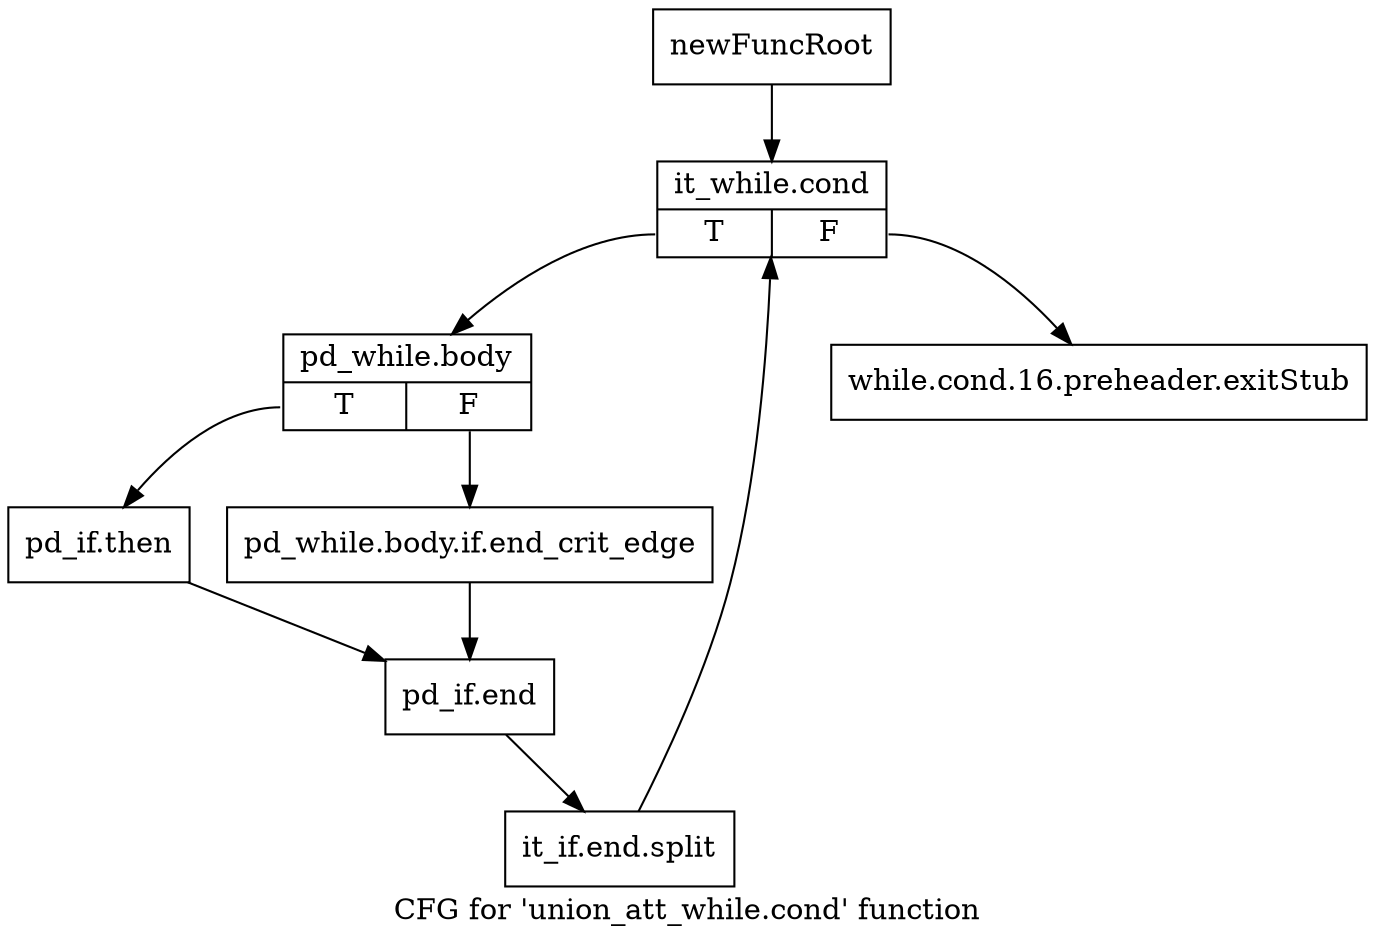digraph "CFG for 'union_att_while.cond' function" {
	label="CFG for 'union_att_while.cond' function";

	Node0x48bdf20 [shape=record,label="{newFuncRoot}"];
	Node0x48bdf20 -> Node0x48bdfc0;
	Node0x48bdf70 [shape=record,label="{while.cond.16.preheader.exitStub}"];
	Node0x48bdfc0 [shape=record,label="{it_while.cond|{<s0>T|<s1>F}}"];
	Node0x48bdfc0:s0 -> Node0x48be010;
	Node0x48bdfc0:s1 -> Node0x48bdf70;
	Node0x48be010 [shape=record,label="{pd_while.body|{<s0>T|<s1>F}}"];
	Node0x48be010:s0 -> Node0x48be0b0;
	Node0x48be010:s1 -> Node0x48be060;
	Node0x48be060 [shape=record,label="{pd_while.body.if.end_crit_edge}"];
	Node0x48be060 -> Node0x48be920;
	Node0x48be0b0 [shape=record,label="{pd_if.then}"];
	Node0x48be0b0 -> Node0x48be920;
	Node0x48be920 [shape=record,label="{pd_if.end}"];
	Node0x48be920 -> Node0x55eb5c0;
	Node0x55eb5c0 [shape=record,label="{it_if.end.split}"];
	Node0x55eb5c0 -> Node0x48bdfc0;
}
